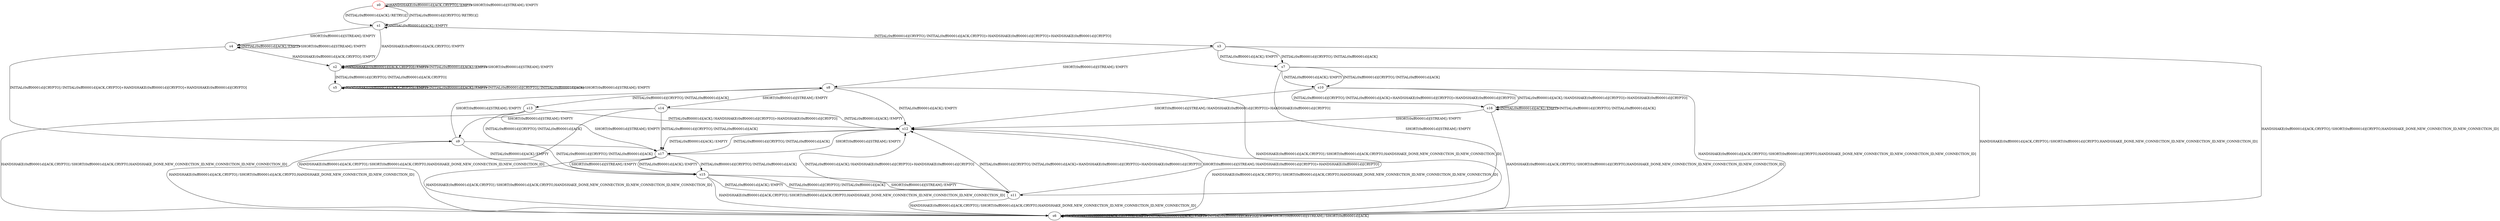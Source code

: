digraph G {
label=""
s0 [color="red"]
s1
s2
s3
s4
s5
s6
s7
s8
s9
s10
s11
s12
s13
s14
s15
s16
s17
s0 [label="s0"];
s0 -> s0[label=<<table border="0" cellpadding="1" cellspacing="0"><tr><td>HANDSHAKE(0xff00001d)[ACK,CRYPTO]</td><td>/</td><td>EMPTY</td></tr></table>>]
s0 -> s1[label=<<table border="0" cellpadding="1" cellspacing="0"><tr><td>INITIAL(0xff00001d)[ACK]</td><td>/</td><td>RETRY()[]</td></tr></table>>]
s0 -> s1[label=<<table border="0" cellpadding="1" cellspacing="0"><tr><td>INITIAL(0xff00001d)[CRYPTO]</td><td>/</td><td>RETRY()[]</td></tr></table>>]
s0 -> s0[label=<<table border="0" cellpadding="1" cellspacing="0"><tr><td>SHORT(0xff00001d)[STREAM]</td><td>/</td><td>EMPTY</td></tr></table>>]
s1 [label="s1"];
s1 -> s2[label=<<table border="0" cellpadding="1" cellspacing="0"><tr><td>HANDSHAKE(0xff00001d)[ACK,CRYPTO]</td><td>/</td><td>EMPTY</td></tr></table>>]
s1 -> s1[label=<<table border="0" cellpadding="1" cellspacing="0"><tr><td>INITIAL(0xff00001d)[ACK]</td><td>/</td><td>EMPTY</td></tr></table>>]
s1 -> s3[label=<<table border="0" cellpadding="1" cellspacing="0"><tr><td>INITIAL(0xff00001d)[CRYPTO]</td><td>/</td><td>INITIAL(0xff00001d)[ACK,CRYPTO]+HANDSHAKE(0xff00001d)[CRYPTO]+HANDSHAKE(0xff00001d)[CRYPTO]</td></tr></table>>]
s1 -> s4[label=<<table border="0" cellpadding="1" cellspacing="0"><tr><td>SHORT(0xff00001d)[STREAM]</td><td>/</td><td>EMPTY</td></tr></table>>]
s2 [label="s2"];
s2 -> s2[label=<<table border="0" cellpadding="1" cellspacing="0"><tr><td>HANDSHAKE(0xff00001d)[ACK,CRYPTO]</td><td>/</td><td>EMPTY</td></tr></table>>]
s2 -> s2[label=<<table border="0" cellpadding="1" cellspacing="0"><tr><td>INITIAL(0xff00001d)[ACK]</td><td>/</td><td>EMPTY</td></tr></table>>]
s2 -> s5[label=<<table border="0" cellpadding="1" cellspacing="0"><tr><td>INITIAL(0xff00001d)[CRYPTO]</td><td>/</td><td>INITIAL(0xff00001d)[ACK,CRYPTO]</td></tr></table>>]
s2 -> s2[label=<<table border="0" cellpadding="1" cellspacing="0"><tr><td>SHORT(0xff00001d)[STREAM]</td><td>/</td><td>EMPTY</td></tr></table>>]
s3 [label="s3"];
s3 -> s6[label=<<table border="0" cellpadding="1" cellspacing="0"><tr><td>HANDSHAKE(0xff00001d)[ACK,CRYPTO]</td><td>/</td><td>SHORT(0xff00001d)[CRYPTO,HANDSHAKE_DONE,NEW_CONNECTION_ID,NEW_CONNECTION_ID]</td></tr></table>>]
s3 -> s7[label=<<table border="0" cellpadding="1" cellspacing="0"><tr><td>INITIAL(0xff00001d)[ACK]</td><td>/</td><td>EMPTY</td></tr></table>>]
s3 -> s7[label=<<table border="0" cellpadding="1" cellspacing="0"><tr><td>INITIAL(0xff00001d)[CRYPTO]</td><td>/</td><td>INITIAL(0xff00001d)[ACK]</td></tr></table>>]
s3 -> s8[label=<<table border="0" cellpadding="1" cellspacing="0"><tr><td>SHORT(0xff00001d)[STREAM]</td><td>/</td><td>EMPTY</td></tr></table>>]
s4 [label="s4"];
s4 -> s2[label=<<table border="0" cellpadding="1" cellspacing="0"><tr><td>HANDSHAKE(0xff00001d)[ACK,CRYPTO]</td><td>/</td><td>EMPTY</td></tr></table>>]
s4 -> s4[label=<<table border="0" cellpadding="1" cellspacing="0"><tr><td>INITIAL(0xff00001d)[ACK]</td><td>/</td><td>EMPTY</td></tr></table>>]
s4 -> s9[label=<<table border="0" cellpadding="1" cellspacing="0"><tr><td>INITIAL(0xff00001d)[CRYPTO]</td><td>/</td><td>INITIAL(0xff00001d)[ACK,CRYPTO]+HANDSHAKE(0xff00001d)[CRYPTO]+HANDSHAKE(0xff00001d)[CRYPTO]</td></tr></table>>]
s4 -> s4[label=<<table border="0" cellpadding="1" cellspacing="0"><tr><td>SHORT(0xff00001d)[STREAM]</td><td>/</td><td>EMPTY</td></tr></table>>]
s5 [label="s5"];
s5 -> s5[label=<<table border="0" cellpadding="1" cellspacing="0"><tr><td>HANDSHAKE(0xff00001d)[ACK,CRYPTO]</td><td>/</td><td>EMPTY</td></tr></table>>]
s5 -> s5[label=<<table border="0" cellpadding="1" cellspacing="0"><tr><td>INITIAL(0xff00001d)[ACK]</td><td>/</td><td>EMPTY</td></tr></table>>]
s5 -> s5[label=<<table border="0" cellpadding="1" cellspacing="0"><tr><td>INITIAL(0xff00001d)[CRYPTO]</td><td>/</td><td>INITIAL(0xff00001d)[ACK]</td></tr></table>>]
s5 -> s5[label=<<table border="0" cellpadding="1" cellspacing="0"><tr><td>SHORT(0xff00001d)[STREAM]</td><td>/</td><td>EMPTY</td></tr></table>>]
s6 [label="s6"];
s6 -> s6[label=<<table border="0" cellpadding="1" cellspacing="0"><tr><td>HANDSHAKE(0xff00001d)[ACK,CRYPTO]</td><td>/</td><td>EMPTY</td></tr></table>>]
s6 -> s6[label=<<table border="0" cellpadding="1" cellspacing="0"><tr><td>INITIAL(0xff00001d)[ACK]</td><td>/</td><td>EMPTY</td></tr></table>>]
s6 -> s6[label=<<table border="0" cellpadding="1" cellspacing="0"><tr><td>INITIAL(0xff00001d)[CRYPTO]</td><td>/</td><td>EMPTY</td></tr></table>>]
s6 -> s6[label=<<table border="0" cellpadding="1" cellspacing="0"><tr><td>SHORT(0xff00001d)[STREAM]</td><td>/</td><td>SHORT(0xff00001d)[ACK]</td></tr></table>>]
s7 [label="s7"];
s7 -> s6[label=<<table border="0" cellpadding="1" cellspacing="0"><tr><td>HANDSHAKE(0xff00001d)[ACK,CRYPTO]</td><td>/</td><td>SHORT(0xff00001d)[CRYPTO,HANDSHAKE_DONE,NEW_CONNECTION_ID,NEW_CONNECTION_ID,NEW_CONNECTION_ID]</td></tr></table>>]
s7 -> s10[label=<<table border="0" cellpadding="1" cellspacing="0"><tr><td>INITIAL(0xff00001d)[ACK]</td><td>/</td><td>EMPTY</td></tr></table>>]
s7 -> s10[label=<<table border="0" cellpadding="1" cellspacing="0"><tr><td>INITIAL(0xff00001d)[CRYPTO]</td><td>/</td><td>INITIAL(0xff00001d)[ACK]</td></tr></table>>]
s7 -> s11[label=<<table border="0" cellpadding="1" cellspacing="0"><tr><td>SHORT(0xff00001d)[STREAM]</td><td>/</td><td>EMPTY</td></tr></table>>]
s8 [label="s8"];
s8 -> s6[label=<<table border="0" cellpadding="1" cellspacing="0"><tr><td>HANDSHAKE(0xff00001d)[ACK,CRYPTO]</td><td>/</td><td>SHORT(0xff00001d)[ACK,CRYPTO,HANDSHAKE_DONE,NEW_CONNECTION_ID,NEW_CONNECTION_ID]</td></tr></table>>]
s8 -> s12[label=<<table border="0" cellpadding="1" cellspacing="0"><tr><td>INITIAL(0xff00001d)[ACK]</td><td>/</td><td>EMPTY</td></tr></table>>]
s8 -> s13[label=<<table border="0" cellpadding="1" cellspacing="0"><tr><td>INITIAL(0xff00001d)[CRYPTO]</td><td>/</td><td>INITIAL(0xff00001d)[ACK]</td></tr></table>>]
s8 -> s14[label=<<table border="0" cellpadding="1" cellspacing="0"><tr><td>SHORT(0xff00001d)[STREAM]</td><td>/</td><td>EMPTY</td></tr></table>>]
s9 [label="s9"];
s9 -> s6[label=<<table border="0" cellpadding="1" cellspacing="0"><tr><td>HANDSHAKE(0xff00001d)[ACK,CRYPTO]</td><td>/</td><td>SHORT(0xff00001d)[ACK,CRYPTO,HANDSHAKE_DONE,NEW_CONNECTION_ID,NEW_CONNECTION_ID]</td></tr></table>>]
s9 -> s15[label=<<table border="0" cellpadding="1" cellspacing="0"><tr><td>INITIAL(0xff00001d)[ACK]</td><td>/</td><td>EMPTY</td></tr></table>>]
s9 -> s15[label=<<table border="0" cellpadding="1" cellspacing="0"><tr><td>INITIAL(0xff00001d)[CRYPTO]</td><td>/</td><td>INITIAL(0xff00001d)[ACK]</td></tr></table>>]
s9 -> s8[label=<<table border="0" cellpadding="1" cellspacing="0"><tr><td>SHORT(0xff00001d)[STREAM]</td><td>/</td><td>EMPTY</td></tr></table>>]
s10 [label="s10"];
s10 -> s6[label=<<table border="0" cellpadding="1" cellspacing="0"><tr><td>HANDSHAKE(0xff00001d)[ACK,CRYPTO]</td><td>/</td><td>SHORT(0xff00001d)[CRYPTO,HANDSHAKE_DONE,NEW_CONNECTION_ID,NEW_CONNECTION_ID,NEW_CONNECTION_ID]</td></tr></table>>]
s10 -> s16[label=<<table border="0" cellpadding="1" cellspacing="0"><tr><td>INITIAL(0xff00001d)[ACK]</td><td>/</td><td>HANDSHAKE(0xff00001d)[CRYPTO]+HANDSHAKE(0xff00001d)[CRYPTO]</td></tr></table>>]
s10 -> s16[label=<<table border="0" cellpadding="1" cellspacing="0"><tr><td>INITIAL(0xff00001d)[CRYPTO]</td><td>/</td><td>INITIAL(0xff00001d)[ACK]+HANDSHAKE(0xff00001d)[CRYPTO]+HANDSHAKE(0xff00001d)[CRYPTO]</td></tr></table>>]
s10 -> s12[label=<<table border="0" cellpadding="1" cellspacing="0"><tr><td>SHORT(0xff00001d)[STREAM]</td><td>/</td><td>HANDSHAKE(0xff00001d)[CRYPTO]+HANDSHAKE(0xff00001d)[CRYPTO]</td></tr></table>>]
s11 [label="s11"];
s11 -> s6[label=<<table border="0" cellpadding="1" cellspacing="0"><tr><td>HANDSHAKE(0xff00001d)[ACK,CRYPTO]</td><td>/</td><td>SHORT(0xff00001d)[ACK,CRYPTO,HANDSHAKE_DONE,NEW_CONNECTION_ID,NEW_CONNECTION_ID,NEW_CONNECTION_ID]</td></tr></table>>]
s11 -> s12[label=<<table border="0" cellpadding="1" cellspacing="0"><tr><td>INITIAL(0xff00001d)[ACK]</td><td>/</td><td>HANDSHAKE(0xff00001d)[CRYPTO]+HANDSHAKE(0xff00001d)[CRYPTO]</td></tr></table>>]
s11 -> s12[label=<<table border="0" cellpadding="1" cellspacing="0"><tr><td>INITIAL(0xff00001d)[CRYPTO]</td><td>/</td><td>INITIAL(0xff00001d)[ACK]+HANDSHAKE(0xff00001d)[CRYPTO]+HANDSHAKE(0xff00001d)[CRYPTO]</td></tr></table>>]
s11 -> s12[label=<<table border="0" cellpadding="1" cellspacing="0"><tr><td>SHORT(0xff00001d)[STREAM]</td><td>/</td><td>HANDSHAKE(0xff00001d)[CRYPTO]+HANDSHAKE(0xff00001d)[CRYPTO]</td></tr></table>>]
s12 [label="s12"];
s12 -> s6[label=<<table border="0" cellpadding="1" cellspacing="0"><tr><td>HANDSHAKE(0xff00001d)[ACK,CRYPTO]</td><td>/</td><td>SHORT(0xff00001d)[ACK,CRYPTO,HANDSHAKE_DONE,NEW_CONNECTION_ID,NEW_CONNECTION_ID,NEW_CONNECTION_ID]</td></tr></table>>]
s12 -> s17[label=<<table border="0" cellpadding="1" cellspacing="0"><tr><td>INITIAL(0xff00001d)[ACK]</td><td>/</td><td>EMPTY</td></tr></table>>]
s12 -> s17[label=<<table border="0" cellpadding="1" cellspacing="0"><tr><td>INITIAL(0xff00001d)[CRYPTO]</td><td>/</td><td>INITIAL(0xff00001d)[ACK]</td></tr></table>>]
s12 -> s17[label=<<table border="0" cellpadding="1" cellspacing="0"><tr><td>SHORT(0xff00001d)[STREAM]</td><td>/</td><td>EMPTY</td></tr></table>>]
s13 [label="s13"];
s13 -> s6[label=<<table border="0" cellpadding="1" cellspacing="0"><tr><td>HANDSHAKE(0xff00001d)[ACK,CRYPTO]</td><td>/</td><td>SHORT(0xff00001d)[ACK,CRYPTO,HANDSHAKE_DONE,NEW_CONNECTION_ID,NEW_CONNECTION_ID,NEW_CONNECTION_ID]</td></tr></table>>]
s13 -> s12[label=<<table border="0" cellpadding="1" cellspacing="0"><tr><td>INITIAL(0xff00001d)[ACK]</td><td>/</td><td>HANDSHAKE(0xff00001d)[CRYPTO]+HANDSHAKE(0xff00001d)[CRYPTO]</td></tr></table>>]
s13 -> s17[label=<<table border="0" cellpadding="1" cellspacing="0"><tr><td>INITIAL(0xff00001d)[CRYPTO]</td><td>/</td><td>INITIAL(0xff00001d)[ACK]</td></tr></table>>]
s13 -> s17[label=<<table border="0" cellpadding="1" cellspacing="0"><tr><td>SHORT(0xff00001d)[STREAM]</td><td>/</td><td>EMPTY</td></tr></table>>]
s14 [label="s14"];
s14 -> s6[label=<<table border="0" cellpadding="1" cellspacing="0"><tr><td>HANDSHAKE(0xff00001d)[ACK,CRYPTO]</td><td>/</td><td>SHORT(0xff00001d)[ACK,CRYPTO,HANDSHAKE_DONE,NEW_CONNECTION_ID,NEW_CONNECTION_ID]</td></tr></table>>]
s14 -> s12[label=<<table border="0" cellpadding="1" cellspacing="0"><tr><td>INITIAL(0xff00001d)[ACK]</td><td>/</td><td>EMPTY</td></tr></table>>]
s14 -> s17[label=<<table border="0" cellpadding="1" cellspacing="0"><tr><td>INITIAL(0xff00001d)[CRYPTO]</td><td>/</td><td>INITIAL(0xff00001d)[ACK]</td></tr></table>>]
s14 -> s9[label=<<table border="0" cellpadding="1" cellspacing="0"><tr><td>SHORT(0xff00001d)[STREAM]</td><td>/</td><td>EMPTY</td></tr></table>>]
s15 [label="s15"];
s15 -> s6[label=<<table border="0" cellpadding="1" cellspacing="0"><tr><td>HANDSHAKE(0xff00001d)[ACK,CRYPTO]</td><td>/</td><td>SHORT(0xff00001d)[ACK,CRYPTO,HANDSHAKE_DONE,NEW_CONNECTION_ID,NEW_CONNECTION_ID,NEW_CONNECTION_ID]</td></tr></table>>]
s15 -> s11[label=<<table border="0" cellpadding="1" cellspacing="0"><tr><td>INITIAL(0xff00001d)[ACK]</td><td>/</td><td>EMPTY</td></tr></table>>]
s15 -> s11[label=<<table border="0" cellpadding="1" cellspacing="0"><tr><td>INITIAL(0xff00001d)[CRYPTO]</td><td>/</td><td>INITIAL(0xff00001d)[ACK]</td></tr></table>>]
s15 -> s11[label=<<table border="0" cellpadding="1" cellspacing="0"><tr><td>SHORT(0xff00001d)[STREAM]</td><td>/</td><td>EMPTY</td></tr></table>>]
s16 [label="s16"];
s16 -> s6[label=<<table border="0" cellpadding="1" cellspacing="0"><tr><td>HANDSHAKE(0xff00001d)[ACK,CRYPTO]</td><td>/</td><td>SHORT(0xff00001d)[CRYPTO,HANDSHAKE_DONE,NEW_CONNECTION_ID,NEW_CONNECTION_ID,NEW_CONNECTION_ID]</td></tr></table>>]
s16 -> s16[label=<<table border="0" cellpadding="1" cellspacing="0"><tr><td>INITIAL(0xff00001d)[ACK]</td><td>/</td><td>EMPTY</td></tr></table>>]
s16 -> s16[label=<<table border="0" cellpadding="1" cellspacing="0"><tr><td>INITIAL(0xff00001d)[CRYPTO]</td><td>/</td><td>INITIAL(0xff00001d)[ACK]</td></tr></table>>]
s16 -> s12[label=<<table border="0" cellpadding="1" cellspacing="0"><tr><td>SHORT(0xff00001d)[STREAM]</td><td>/</td><td>EMPTY</td></tr></table>>]
s17 [label="s17"];
s17 -> s6[label=<<table border="0" cellpadding="1" cellspacing="0"><tr><td>HANDSHAKE(0xff00001d)[ACK,CRYPTO]</td><td>/</td><td>SHORT(0xff00001d)[ACK,CRYPTO,HANDSHAKE_DONE,NEW_CONNECTION_ID,NEW_CONNECTION_ID,NEW_CONNECTION_ID]</td></tr></table>>]
s17 -> s15[label=<<table border="0" cellpadding="1" cellspacing="0"><tr><td>INITIAL(0xff00001d)[ACK]</td><td>/</td><td>EMPTY</td></tr></table>>]
s17 -> s15[label=<<table border="0" cellpadding="1" cellspacing="0"><tr><td>INITIAL(0xff00001d)[CRYPTO]</td><td>/</td><td>INITIAL(0xff00001d)[ACK]</td></tr></table>>]
s17 -> s15[label=<<table border="0" cellpadding="1" cellspacing="0"><tr><td>SHORT(0xff00001d)[STREAM]</td><td>/</td><td>EMPTY</td></tr></table>>]
}
